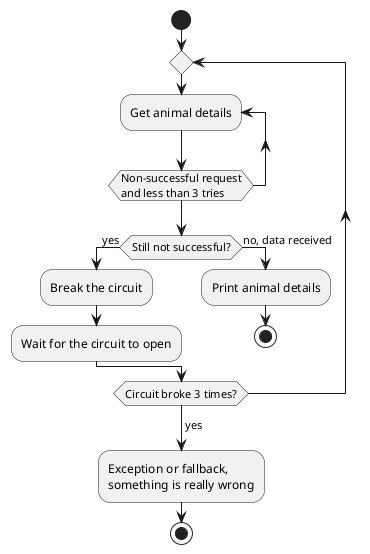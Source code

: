 @startuml

start
repeat 
repeat :Get animal details;
' if(Request unsuccessful?) then (yes)

' endif
repeat while (Non-successful request\nand less than 3 tries)

if (Still not successful?) then (yes)
:Break the circuit;
:Wait for the circuit to open;
else (no, data received)
	:Print animal details;
	stop
endif
repeat while (Circuit broke 3 times?)
->yes;
:Exception or fallback,\nsomething is really wrong;
stop

@enduml

